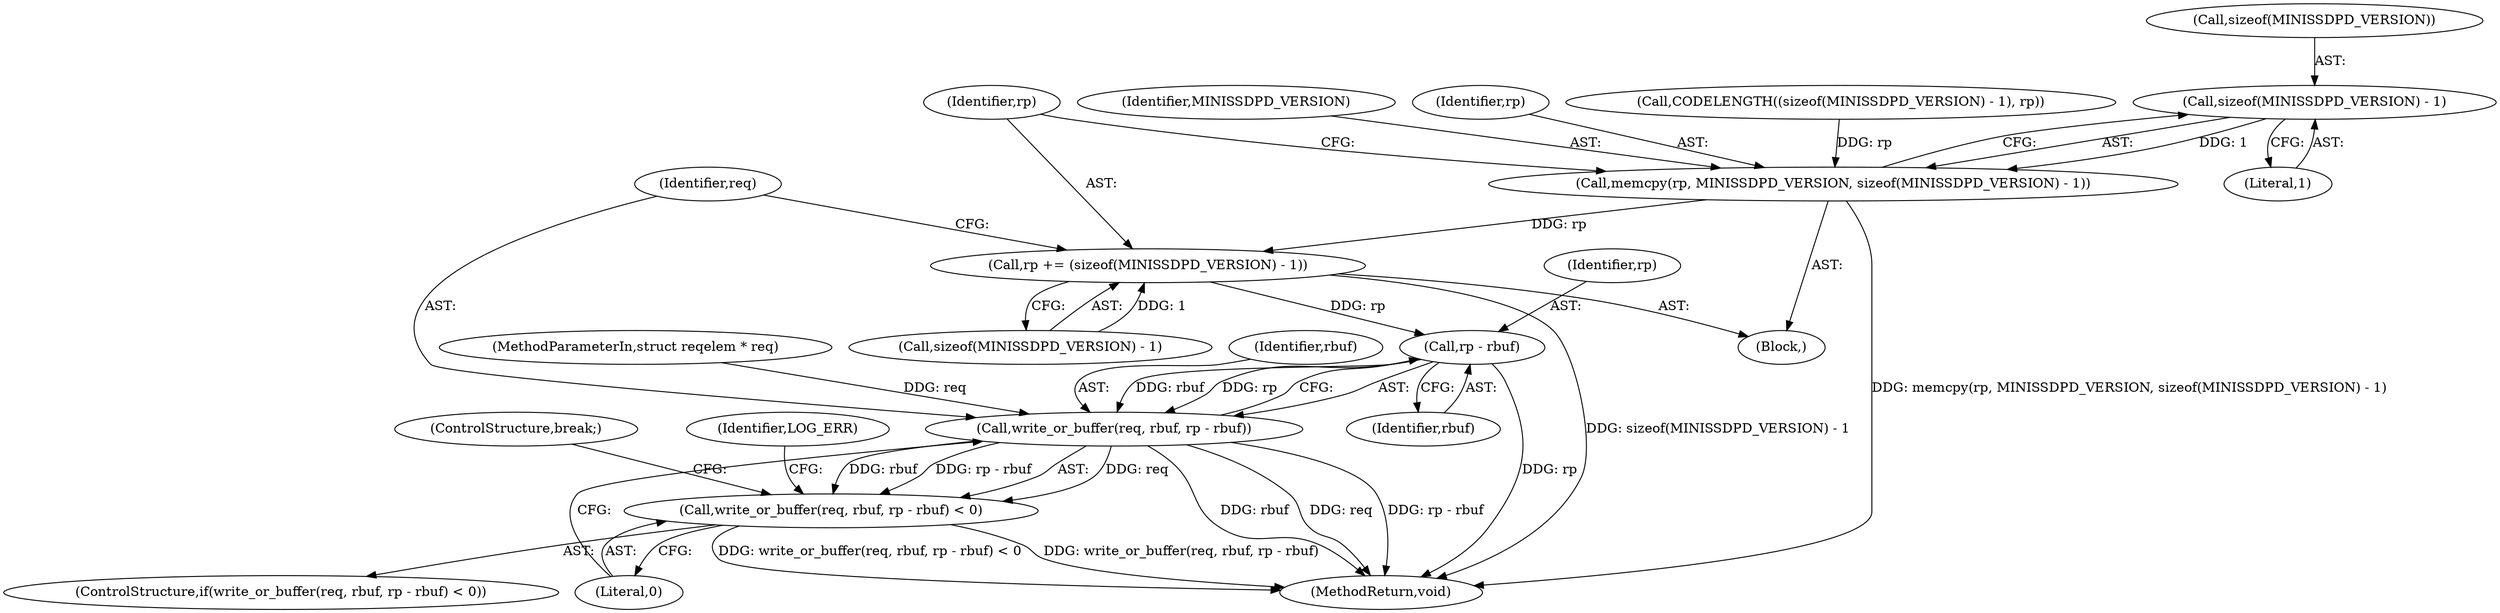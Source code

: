 digraph "0_miniupnp_b238cade9a173c6f751a34acf8ccff838a62aa47@API" {
"1000271" [label="(Call,sizeof(MINISSDPD_VERSION) - 1)"];
"1000268" [label="(Call,memcpy(rp, MINISSDPD_VERSION, sizeof(MINISSDPD_VERSION) - 1))"];
"1000275" [label="(Call,rp += (sizeof(MINISSDPD_VERSION) - 1))"];
"1000286" [label="(Call,rp - rbuf)"];
"1000283" [label="(Call,write_or_buffer(req, rbuf, rp - rbuf))"];
"1000282" [label="(Call,write_or_buffer(req, rbuf, rp - rbuf) < 0)"];
"1001144" [label="(MethodReturn,void)"];
"1000284" [label="(Identifier,req)"];
"1000274" [label="(Literal,1)"];
"1000277" [label="(Call,sizeof(MINISSDPD_VERSION) - 1)"];
"1000115" [label="(MethodParameterIn,struct reqelem * req)"];
"1000298" [label="(ControlStructure,break;)"];
"1000275" [label="(Call,rp += (sizeof(MINISSDPD_VERSION) - 1))"];
"1000276" [label="(Identifier,rp)"];
"1000272" [label="(Call,sizeof(MINISSDPD_VERSION))"];
"1000281" [label="(ControlStructure,if(write_or_buffer(req, rbuf, rp - rbuf) < 0))"];
"1000285" [label="(Identifier,rbuf)"];
"1000270" [label="(Identifier,MINISSDPD_VERSION)"];
"1000289" [label="(Literal,0)"];
"1000287" [label="(Identifier,rp)"];
"1000271" [label="(Call,sizeof(MINISSDPD_VERSION) - 1)"];
"1000269" [label="(Identifier,rp)"];
"1000283" [label="(Call,write_or_buffer(req, rbuf, rp - rbuf))"];
"1000282" [label="(Call,write_or_buffer(req, rbuf, rp - rbuf) < 0)"];
"1000257" [label="(Block,)"];
"1000292" [label="(Identifier,LOG_ERR)"];
"1000268" [label="(Call,memcpy(rp, MINISSDPD_VERSION, sizeof(MINISSDPD_VERSION) - 1))"];
"1000262" [label="(Call,CODELENGTH((sizeof(MINISSDPD_VERSION) - 1), rp))"];
"1000286" [label="(Call,rp - rbuf)"];
"1000288" [label="(Identifier,rbuf)"];
"1000271" -> "1000268"  [label="AST: "];
"1000271" -> "1000274"  [label="CFG: "];
"1000272" -> "1000271"  [label="AST: "];
"1000274" -> "1000271"  [label="AST: "];
"1000268" -> "1000271"  [label="CFG: "];
"1000271" -> "1000268"  [label="DDG: 1"];
"1000268" -> "1000257"  [label="AST: "];
"1000269" -> "1000268"  [label="AST: "];
"1000270" -> "1000268"  [label="AST: "];
"1000276" -> "1000268"  [label="CFG: "];
"1000268" -> "1001144"  [label="DDG: memcpy(rp, MINISSDPD_VERSION, sizeof(MINISSDPD_VERSION) - 1)"];
"1000262" -> "1000268"  [label="DDG: rp"];
"1000268" -> "1000275"  [label="DDG: rp"];
"1000275" -> "1000257"  [label="AST: "];
"1000275" -> "1000277"  [label="CFG: "];
"1000276" -> "1000275"  [label="AST: "];
"1000277" -> "1000275"  [label="AST: "];
"1000284" -> "1000275"  [label="CFG: "];
"1000275" -> "1001144"  [label="DDG: sizeof(MINISSDPD_VERSION) - 1"];
"1000277" -> "1000275"  [label="DDG: 1"];
"1000275" -> "1000286"  [label="DDG: rp"];
"1000286" -> "1000283"  [label="AST: "];
"1000286" -> "1000288"  [label="CFG: "];
"1000287" -> "1000286"  [label="AST: "];
"1000288" -> "1000286"  [label="AST: "];
"1000283" -> "1000286"  [label="CFG: "];
"1000286" -> "1001144"  [label="DDG: rp"];
"1000286" -> "1000283"  [label="DDG: rbuf"];
"1000286" -> "1000283"  [label="DDG: rp"];
"1000283" -> "1000282"  [label="AST: "];
"1000284" -> "1000283"  [label="AST: "];
"1000285" -> "1000283"  [label="AST: "];
"1000289" -> "1000283"  [label="CFG: "];
"1000283" -> "1001144"  [label="DDG: rp - rbuf"];
"1000283" -> "1001144"  [label="DDG: rbuf"];
"1000283" -> "1001144"  [label="DDG: req"];
"1000283" -> "1000282"  [label="DDG: req"];
"1000283" -> "1000282"  [label="DDG: rbuf"];
"1000283" -> "1000282"  [label="DDG: rp - rbuf"];
"1000115" -> "1000283"  [label="DDG: req"];
"1000282" -> "1000281"  [label="AST: "];
"1000282" -> "1000289"  [label="CFG: "];
"1000289" -> "1000282"  [label="AST: "];
"1000292" -> "1000282"  [label="CFG: "];
"1000298" -> "1000282"  [label="CFG: "];
"1000282" -> "1001144"  [label="DDG: write_or_buffer(req, rbuf, rp - rbuf) < 0"];
"1000282" -> "1001144"  [label="DDG: write_or_buffer(req, rbuf, rp - rbuf)"];
}
